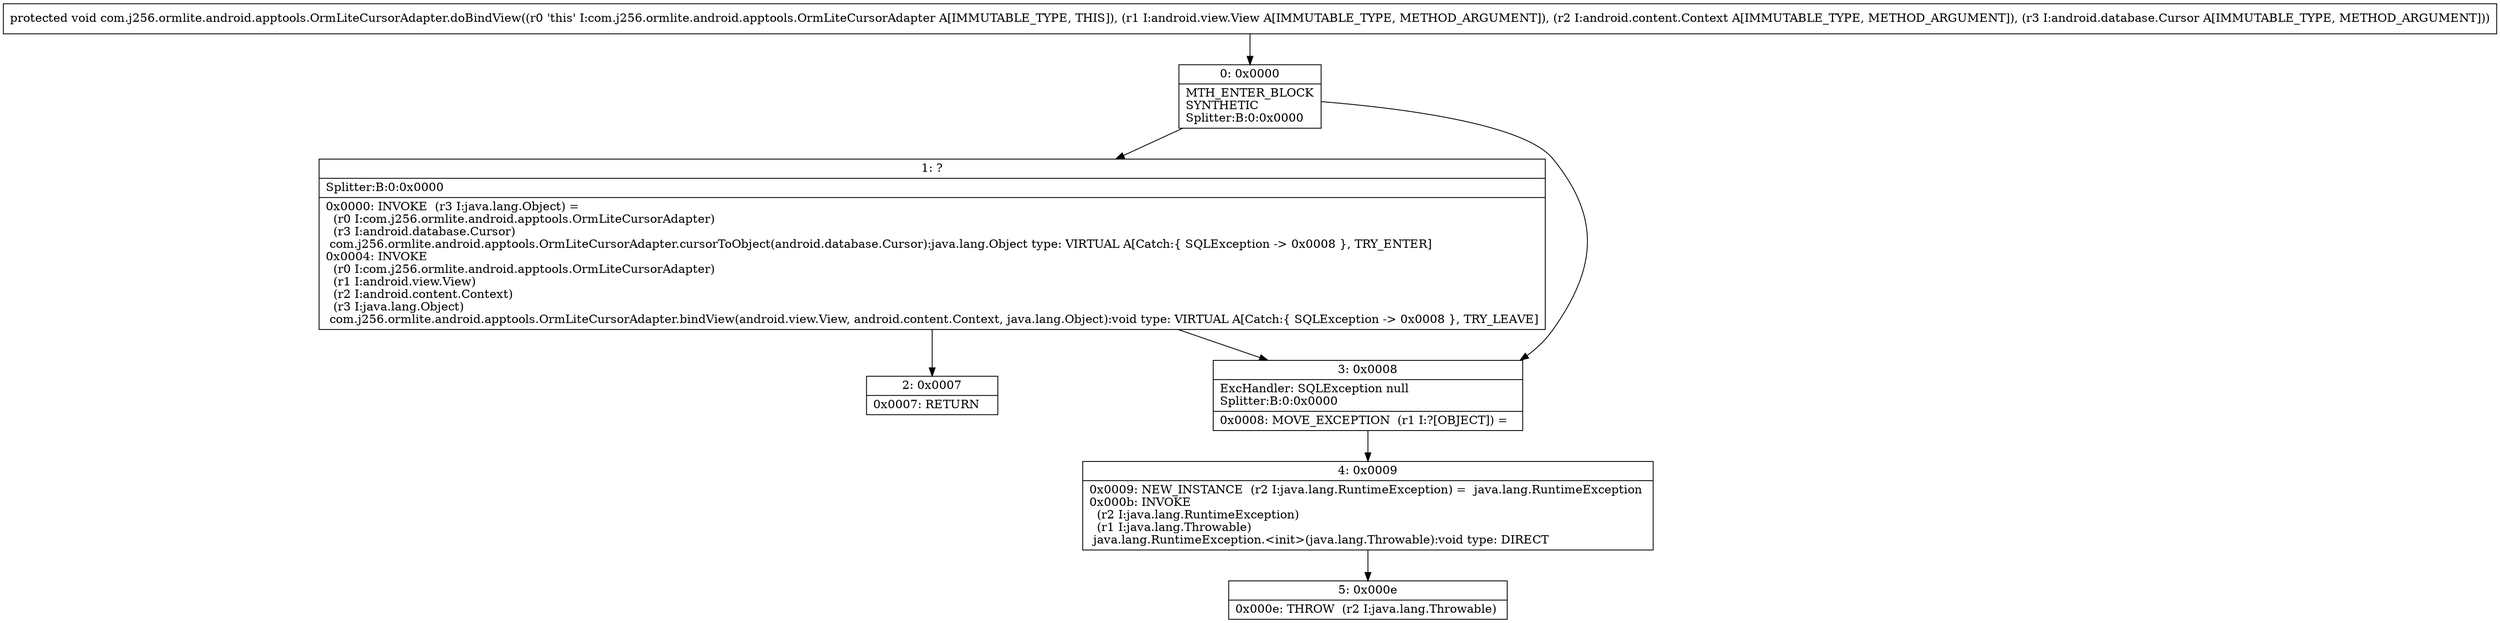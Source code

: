 digraph "CFG forcom.j256.ormlite.android.apptools.OrmLiteCursorAdapter.doBindView(Landroid\/view\/View;Landroid\/content\/Context;Landroid\/database\/Cursor;)V" {
Node_0 [shape=record,label="{0\:\ 0x0000|MTH_ENTER_BLOCK\lSYNTHETIC\lSplitter:B:0:0x0000\l}"];
Node_1 [shape=record,label="{1\:\ ?|Splitter:B:0:0x0000\l|0x0000: INVOKE  (r3 I:java.lang.Object) = \l  (r0 I:com.j256.ormlite.android.apptools.OrmLiteCursorAdapter)\l  (r3 I:android.database.Cursor)\l com.j256.ormlite.android.apptools.OrmLiteCursorAdapter.cursorToObject(android.database.Cursor):java.lang.Object type: VIRTUAL A[Catch:\{ SQLException \-\> 0x0008 \}, TRY_ENTER]\l0x0004: INVOKE  \l  (r0 I:com.j256.ormlite.android.apptools.OrmLiteCursorAdapter)\l  (r1 I:android.view.View)\l  (r2 I:android.content.Context)\l  (r3 I:java.lang.Object)\l com.j256.ormlite.android.apptools.OrmLiteCursorAdapter.bindView(android.view.View, android.content.Context, java.lang.Object):void type: VIRTUAL A[Catch:\{ SQLException \-\> 0x0008 \}, TRY_LEAVE]\l}"];
Node_2 [shape=record,label="{2\:\ 0x0007|0x0007: RETURN   \l}"];
Node_3 [shape=record,label="{3\:\ 0x0008|ExcHandler: SQLException null\lSplitter:B:0:0x0000\l|0x0008: MOVE_EXCEPTION  (r1 I:?[OBJECT]) =  \l}"];
Node_4 [shape=record,label="{4\:\ 0x0009|0x0009: NEW_INSTANCE  (r2 I:java.lang.RuntimeException) =  java.lang.RuntimeException \l0x000b: INVOKE  \l  (r2 I:java.lang.RuntimeException)\l  (r1 I:java.lang.Throwable)\l java.lang.RuntimeException.\<init\>(java.lang.Throwable):void type: DIRECT \l}"];
Node_5 [shape=record,label="{5\:\ 0x000e|0x000e: THROW  (r2 I:java.lang.Throwable) \l}"];
MethodNode[shape=record,label="{protected void com.j256.ormlite.android.apptools.OrmLiteCursorAdapter.doBindView((r0 'this' I:com.j256.ormlite.android.apptools.OrmLiteCursorAdapter A[IMMUTABLE_TYPE, THIS]), (r1 I:android.view.View A[IMMUTABLE_TYPE, METHOD_ARGUMENT]), (r2 I:android.content.Context A[IMMUTABLE_TYPE, METHOD_ARGUMENT]), (r3 I:android.database.Cursor A[IMMUTABLE_TYPE, METHOD_ARGUMENT])) }"];
MethodNode -> Node_0;
Node_0 -> Node_1;
Node_0 -> Node_3;
Node_1 -> Node_2;
Node_1 -> Node_3;
Node_3 -> Node_4;
Node_4 -> Node_5;
}


